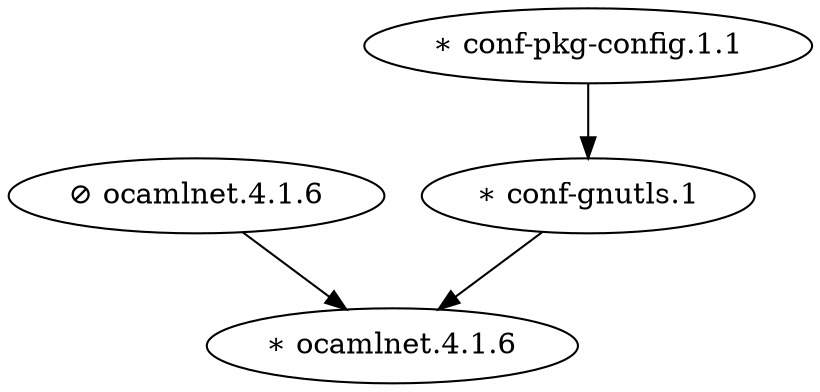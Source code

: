 digraph G {
  "∗ conf-gnutls.1";
  "∗ ocamlnet.4.1.6";
  "∗ conf-pkg-config.1.1";
  "⊘ ocamlnet.4.1.6";
  
  
  "∗ conf-gnutls.1" -> "∗ ocamlnet.4.1.6";
  "∗ conf-pkg-config.1.1" -> "∗ conf-gnutls.1";
  "⊘ ocamlnet.4.1.6" -> "∗ ocamlnet.4.1.6";
  
  }